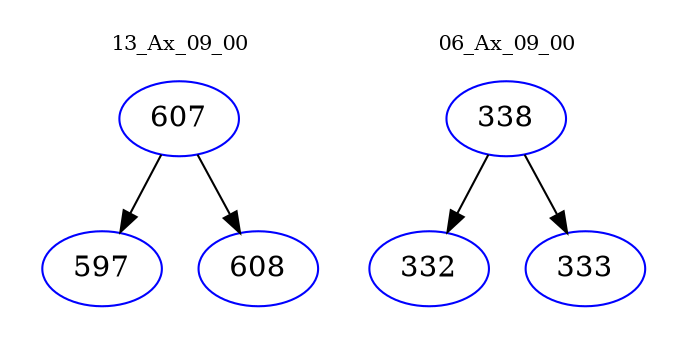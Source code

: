 digraph{
subgraph cluster_0 {
color = white
label = "13_Ax_09_00";
fontsize=10;
T0_607 [label="607", color="blue"]
T0_607 -> T0_597 [color="black"]
T0_597 [label="597", color="blue"]
T0_607 -> T0_608 [color="black"]
T0_608 [label="608", color="blue"]
}
subgraph cluster_1 {
color = white
label = "06_Ax_09_00";
fontsize=10;
T1_338 [label="338", color="blue"]
T1_338 -> T1_332 [color="black"]
T1_332 [label="332", color="blue"]
T1_338 -> T1_333 [color="black"]
T1_333 [label="333", color="blue"]
}
}
